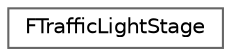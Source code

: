 digraph "类继承关系图"
{
 // INTERACTIVE_SVG=YES
 // LATEX_PDF_SIZE
  bgcolor="transparent";
  edge [fontname=Helvetica,fontsize=10,labelfontname=Helvetica,labelfontsize=10];
  node [fontname=Helvetica,fontsize=10,shape=box,height=0.2,width=0.4];
  rankdir="LR";
  Node0 [id="Node000000",label="FTrafficLightStage",height=0.2,width=0.4,color="grey40", fillcolor="white", style="filled",URL="$dd/dfe/structFTrafficLightStage.html",tooltip="Defines a stage of a semaphor with a State and the time this state lasts"];
}
